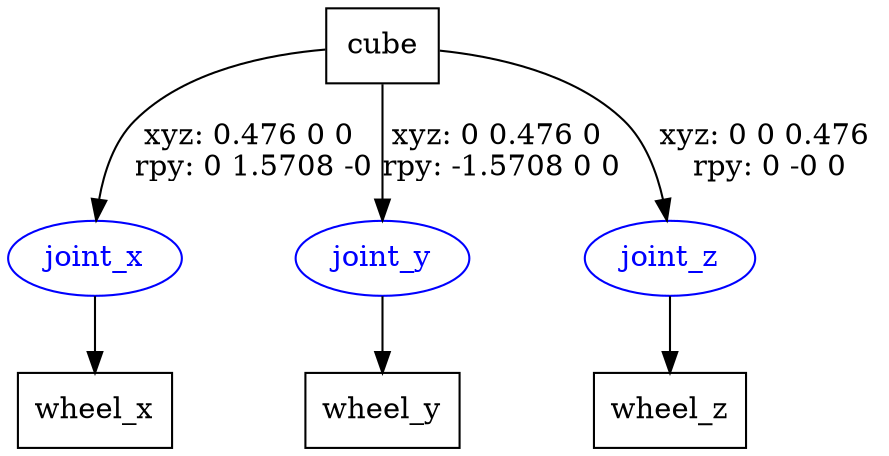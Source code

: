 digraph G {
node [shape=box];
"cube" [label="cube"];
"wheel_x" [label="wheel_x"];
"wheel_y" [label="wheel_y"];
"wheel_z" [label="wheel_z"];
node [shape=ellipse, color=blue, fontcolor=blue];
"cube" -> "joint_x" [label="xyz: 0.476 0 0 \nrpy: 0 1.5708 -0"]
"joint_x" -> "wheel_x"
"cube" -> "joint_y" [label="xyz: 0 0.476 0 \nrpy: -1.5708 0 0"]
"joint_y" -> "wheel_y"
"cube" -> "joint_z" [label="xyz: 0 0 0.476 \nrpy: 0 -0 0"]
"joint_z" -> "wheel_z"
}
